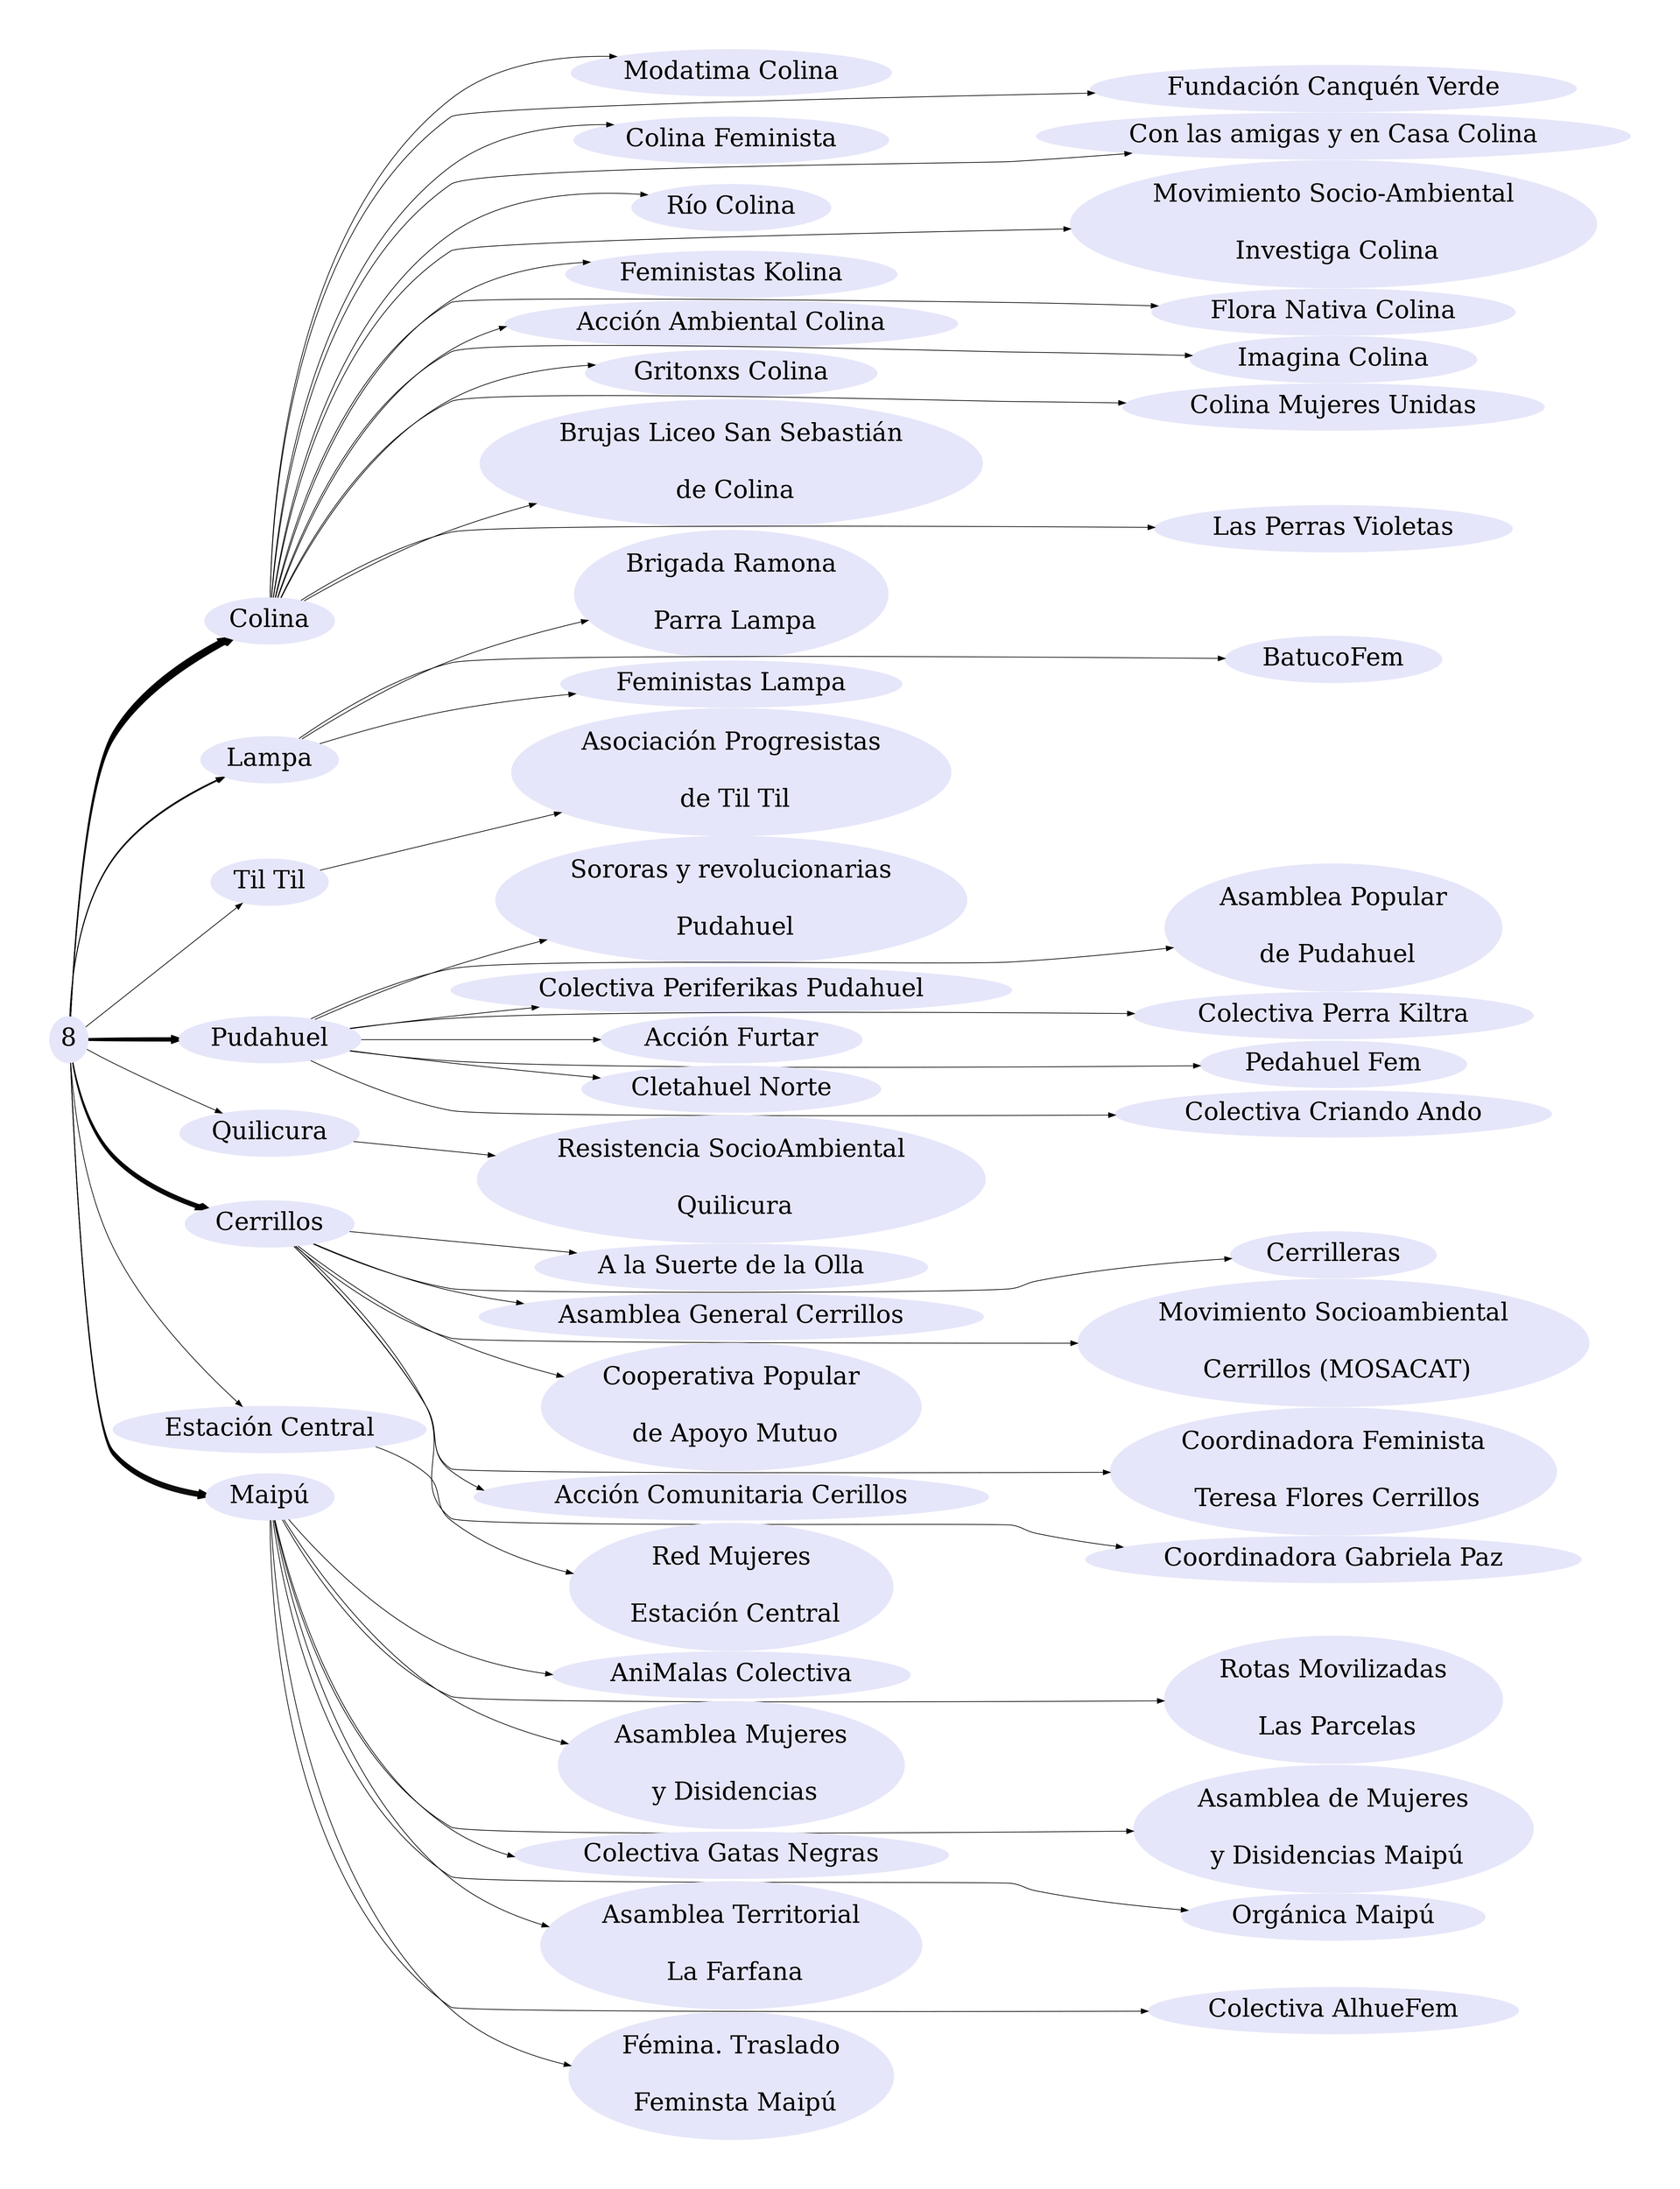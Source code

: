 digraph {
	graph [K=4,
		nodesep=0,
		overlap=false,
		pad=1,
		rankdir=LR,
		repulsiveforce=1
	];
	node [color=lavender,
		fontsize=36,
		style=filled
	];
	8 -> Colina;
	8 -> Colina;
	8 -> Colina;
	8 -> Colina;
	8 -> Colina;
	8 -> Colina;
	8 -> Colina;
	8 -> Colina;
	8 -> Colina;
	8 -> Colina;
	8 -> Colina;
	8 -> Colina;
	8 -> Colina;
	8 -> Colina;
	8 -> Lampa;
	8 -> Lampa;
	8 -> Lampa;
	8 -> "Til Til";
	8 -> Pudahuel;
	8 -> Pudahuel;
	8 -> Pudahuel;
	8 -> Pudahuel;
	8 -> Pudahuel;
	8 -> Pudahuel;
	8 -> Pudahuel;
	8 -> Pudahuel;
	8 -> Quilicura;
	8 -> Cerrillos;
	8 -> Cerrillos;
	8 -> Cerrillos;
	8 -> Cerrillos;
	8 -> Cerrillos;
	8 -> Cerrillos;
	8 -> Cerrillos;
	8 -> Cerrillos;
	8 -> "Estación Central";
	8 -> Maipú;
	8 -> Maipú;
	8 -> Maipú;
	8 -> Maipú;
	8 -> Maipú;
	8 -> Maipú;
	8 -> Maipú;
	8 -> Maipú;
	8 -> Maipú;
	Colina -> "Modatima Colina"	[minlen=1];
	Colina -> "Fundación Canquén Verde"	[minlen=2];
	Colina -> "Colina Feminista"	[minlen=1];
	Colina -> "Con las amigas y en Casa Colina"	[minlen=2];
	Colina -> "Río Colina"	[minlen=1];
	Colina -> "Movimiento Socio-Ambiental
 Investiga Colina"	[minlen=2];
	Colina -> "Feministas Kolina"	[minlen=1];
	Colina -> "Flora Nativa Colina"	[minlen=2];
	Colina -> "Acción Ambiental Colina"	[minlen=1];
	Colina -> "Imagina Colina"	[minlen=2];
	Colina -> "Gritonxs Colina"	[minlen=1];
	Colina -> "Colina Mujeres Unidas"	[minlen=2];
	Colina -> "Brujas Liceo San Sebastián
 de Colina"	[minlen=1];
	Colina -> "Las Perras Violetas"	[minlen=2];
	Lampa -> "Brigada Ramona
 Parra Lampa"	[minlen=1];
	Lampa -> BatucoFem	[minlen=2];
	Lampa -> "Feministas Lampa"	[minlen=1];
	"Til Til" -> "Asociación Progresistas
 de Til Til"	[minlen=1];
	Pudahuel -> "Sororas y revolucionarias
 Pudahuel"	[minlen=1];
	Pudahuel -> "Asamblea Popular
 de Pudahuel"	[minlen=2];
	Pudahuel -> "Colectiva Periferikas Pudahuel"	[minlen=1];
	Pudahuel -> "Colectiva Perra Kiltra"	[minlen=2];
	Pudahuel -> "Acción Furtar"	[minlen=1];
	Pudahuel -> "Pedahuel Fem"	[minlen=2];
	Pudahuel -> "Cletahuel Norte"	[minlen=1];
	Pudahuel -> "Colectiva Criando Ando"	[minlen=2];
	Quilicura -> "Resistencia SocioAmbiental
 Quilicura"	[minlen=1];
	Cerrillos -> "A la Suerte de la Olla"	[minlen=1];
	Cerrillos -> Cerrilleras	[minlen=2];
	Cerrillos -> "Asamblea General Cerrillos"	[minlen=1];
	Cerrillos -> "Movimiento Socioambiental
 Cerrillos (MOSACAT)"	[minlen=2];
	Cerrillos -> "Cooperativa Popular
 de Apoyo Mutuo"	[minlen=1];
	Cerrillos -> "Coordinadora Feminista
 Teresa Flores Cerrillos"	[minlen=2];
	Cerrillos -> "Acción Comunitaria Cerillos"	[minlen=1];
	Cerrillos -> "Coordinadora Gabriela Paz"	[minlen=2];
	"Estación Central" -> "Red Mujeres
 Estación Central"	[minlen=1];
	Maipú -> "AniMalas Colectiva"	[minlen=1];
	Maipú -> "Rotas Movilizadas
 Las Parcelas"	[minlen=2];
	Maipú -> "Asamblea Mujeres
 y Disidencias"	[minlen=1];
	Maipú -> "Asamblea de Mujeres
 y Disidencias Maipú"	[minlen=2];
	Maipú -> "Colectiva Gatas Negras"	[minlen=1];
	Maipú -> "Orgánica Maipú"	[minlen=2];
	Maipú -> "Asamblea Territorial
 La Farfana"	[minlen=1];
	Maipú -> "Colectiva AlhueFem"	[minlen=2];
	Maipú -> "Fémina. Traslado
 Feminsta Maipú"	[minlen=1];
}
